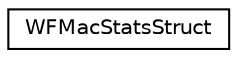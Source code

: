 digraph "Graphical Class Hierarchy"
{
  edge [fontname="Helvetica",fontsize="10",labelfontname="Helvetica",labelfontsize="10"];
  node [fontname="Helvetica",fontsize="10",shape=record];
  rankdir="LR";
  Node1 [label="WFMacStatsStruct",height=0.2,width=0.4,color="black", fillcolor="white", style="filled",URL="$struct_w_f_mac_stats_struct.html"];
}
